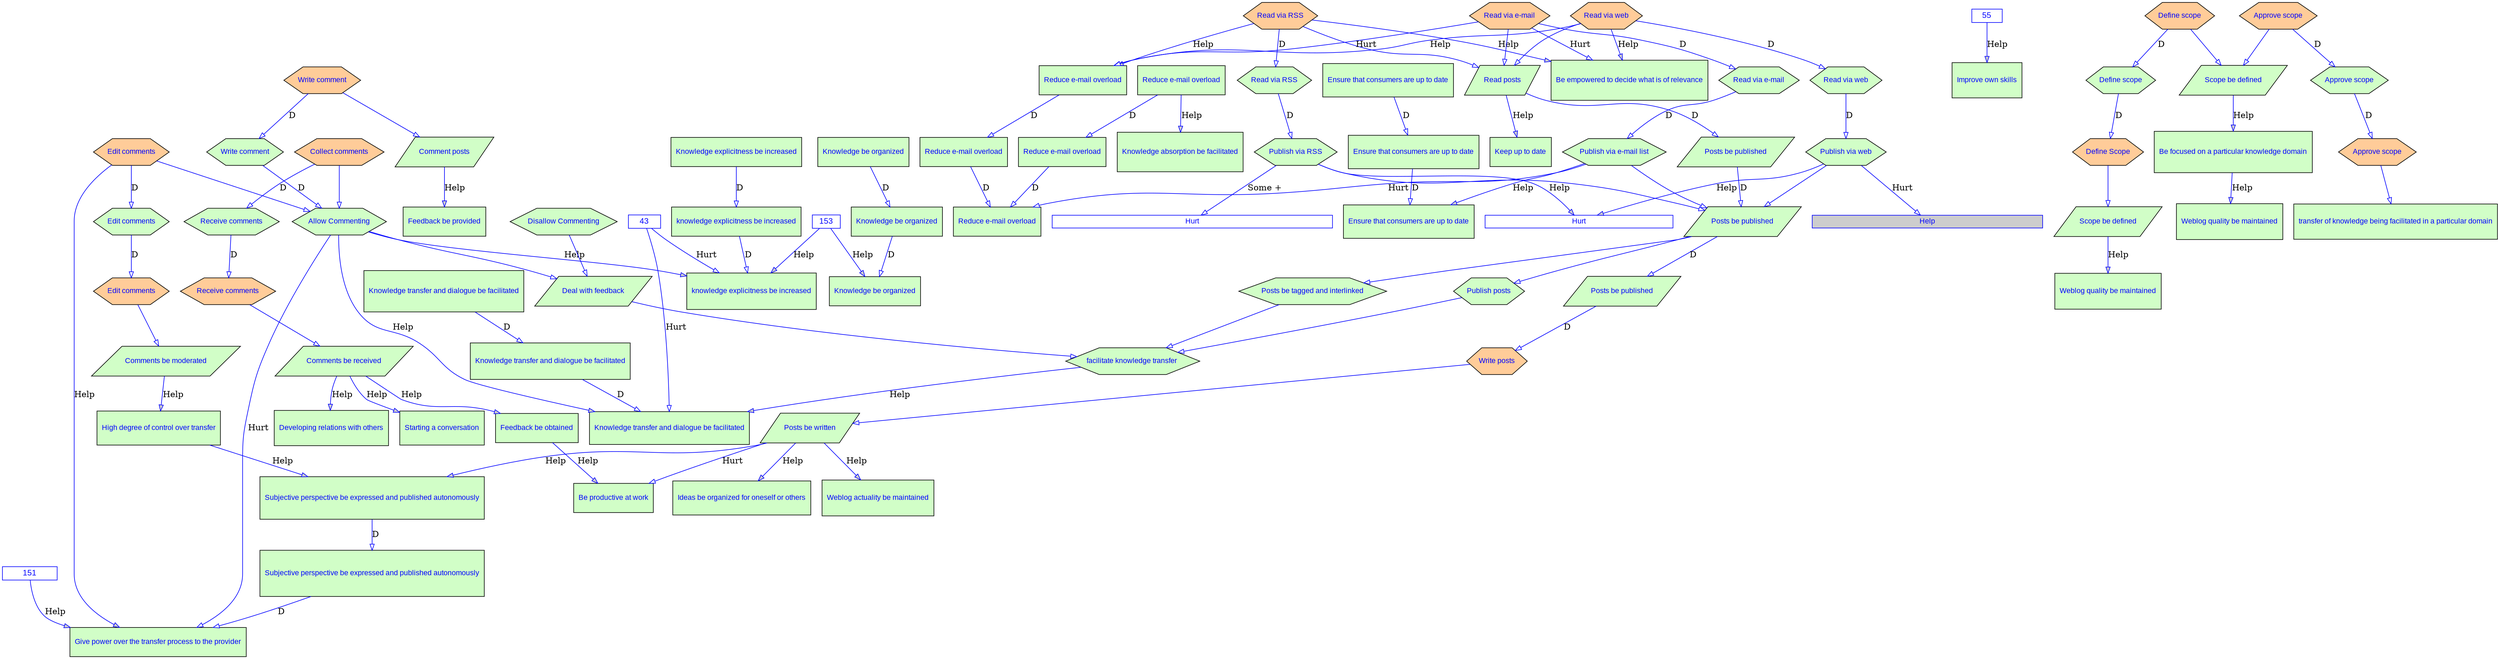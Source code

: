  digraph  RootGraph {
  node [color="#000000", fontcolor="#0000FF", fontname=Arial, fontsize="12", style=filled];
  edge [color="#0000FF"];
  subgraph Connector {
      node [height="0", color="#0000FF", fontname=Arial, style=filled, shape=box];
      "153" [width="0.645556491794959", pos="1790.43307086614,1225.14195725534", fillcolor="#FFFFFF", fontsize="13"];
      "55" [width="0.693453933788921", pos="2443.00899887514,1187.53228346457", fillcolor="#FFFFFF", fontsize="13"];
      "151" [width="1.24934370950292", pos="1847.83464566929,1228.3309336333", fillcolor="#FFFFFF", fontsize="13"];
      "Hurt" [width="4.28837167324805", pos="1771.34983127109,1195.02384701912", fillcolor="#FFFFFF", fontcolor="#0000FF", fontsize="12", label=Hurt];
      "43" [width="0.734774872621662", pos="1674.03543307087,1150.73250843645", fillcolor="#FFFFFF", fontsize="13"];
      "Help" [width="5.26791396341253", pos="1755.05061867267,1226.55928008999", fillcolor="#CDCDCD", fontcolor="#0000FF", fontsize="12", label=Help];
      "Hurt1" [width="6.40688785569918", pos="1833.00337457818,1225.496287964", fillcolor="#FFFFFF", fontcolor="#0000FF", fontsize="12", label=Hurt];
  }
  "Read posts" [width="1.10236220472441", height="0.678376741368871", pos="1184.88188976378,1262.75677078827", fillcolor="#D1FEC7", label="Read posts", shape=parallelogram];
  "Posts be published" [width="1.10236220472441", height="0.678376741368871", pos="1421.57480314961,1139.1459721381", fillcolor="#D1FEC7", label="Posts be published", shape=parallelogram];
  "Keep up to date" [width="1.10236220472441", height="0.662674087685118", pos="1092.55343082115,1379.62679584058", fillcolor="#D1FEC7", label="Keep up to date", shape=box];
  "Posts be written" [width="1.10236220472441", height="0.678376741368871", pos="2441.03487064117,1236.84001038332", fillcolor="#D1FEC7", label="Posts be written", shape=parallelogram];
  "Be productive at work" [width="1.10236220472441", height="0.662674087685117", pos="2587.62654668167,1362.61892182483", fillcolor="#D1FEC7", label="Be productive at work", shape=box];
  "Comment posts" [width="1.10236220472441", height="0.678376741368871", pos="890.888638920135,1263.56666955092", fillcolor="#D1FEC7", label="Comment posts", shape=parallelogram];
  "Feedback be provided" [width="1.10236220472441", height="0.662674087685118", pos="889.268841394826,1382.8663908912", fillcolor="#D1FEC7", label="Feedback be provided", shape=box];
  "Write posts" [width="0.947694038245222", height="0.606524184476942", pos="2444.98312710911,1140.81124859393", fillcolor="#FFCC99", label="Write posts", sides="6", shape=polygon];
  "Posts be published1" [width="1.10236220472441", height="0.678376741368871", pos="2221.65354330709,1019.38219261054", fillcolor="#D1FEC7", label="Posts be published", shape=parallelogram];
  "Posts be published2" [width="1.10236220472441", height="0.678376741368871", pos="1845.35433070866,1113.63416111448", fillcolor="#D1FEC7", label="Posts be published", shape=parallelogram];
  "Comments be moderated" [width="1.10236220472441", height="0.678376741368871", pos="2539.03262092239,1172.8580081336", fillcolor="#D1FEC7", label="Comments be moderated", shape=parallelogram];
  "High degree of control over transfer" [width="1.29974592384587", height="0.781329349478503", pos="2600.80660128995,1257.65541563634", fillcolor="#D1FEC7", label="High degree of control over transfer", shape=box];
  "Edit comments" [width="0.947694038245222", height="0.606524184476942", pos="2530.22497187852,1084.42204724409", fillcolor="#FFCC99", label="Edit comments", sides="6", shape=polygon];
  "Edit comments1" [width="0.947694038245222", height="0.606524184476942", pos="1710.10123734533,1004.03959505062", fillcolor="#FFCC99", label="Edit comments", sides="6", shape=polygon];
  "Edit comments2" [width="0.947694038245222", height="0.606524184476942", pos="2210.61867266592,900.170078740158", fillcolor="#D1FEC7", label="Edit comments", sides="6", shape=polygon];
  "Write comment" [width="0.947694038245222", height="0.606524184476942", pos="931.4848143982,1158.93273340832", fillcolor="#FFCC99", label="Write comment", sides="6", shape=polygon];
  "Write comment1" [width="0.947694038245222", height="0.606524184476942", pos="1404.66816647919,1063.56715410574", fillcolor="#D1FEC7", label="Write comment", sides="6", shape=polygon];
  "Allow Commenting" [width="0.947694038245222", height="0.606524184476942", pos="1615.14060742407,1112.46479190101", fillcolor="#D1FEC7", label="Allow Commenting", sides="6", shape=polygon];
  "Receive comments" [width="0.947694038245222", height="0.606524184476942", pos="2678.13273340832,1081.28368953881", fillcolor="#FFCC99", label="Receive comments", sides="6", shape=polygon];
  "Comments be received" [width="1.10236220472441", height="0.678376741368871", pos="2687.24409448819,1172.45305875227", fillcolor="#D1FEC7", label="Comments be received", shape=parallelogram];
  "Starting a conversation" [width="1.29974592384587", height="0.781329349478503", pos="2698.39940218983,1259.98387457898", fillcolor="#D1FEC7", label="Starting a conversation", shape=box];
  "Developing relations with others" [width="1.33858267716538", height="0.80467567790337", pos="2801.03487064117,1252.72535477573", fillcolor="#D1FEC7", label="Developing relations with others", shape=box];
  "Feedback be obtained" [width="1.10236220472441", height="0.662674087685117", pos="2840.31496062992,1191.7302829047", fillcolor="#D1FEC7", label="Feedback be obtained", shape=box];
  "Ideas be organized for oneself or others" [width="1.29974592384587", height="0.781329349478503", pos="2667.62324920896,1419.53393082195", fillcolor="#D1FEC7", label="Ideas be organized for oneself or others", shape=box];
  "Weblog actuality be maintained" [width="1.36107986501687", height="0.818199638876521", pos="2466.95163104612,1381.58117125152", fillcolor="#D1FEC7", label="Weblog actuality be maintained", shape=box];
  "Receive comments1" [width="0.947694038245222", height="0.606524184476942", pos="2208.99887514061,835.378177727784", fillcolor="#D1FEC7", label="Receive comments", sides="6", shape=polygon];
  "Collect comments" [width="0.947694038245222", height="0.606524184476942", pos="1623.64454443195,1021.75613048369", fillcolor="#FFCC99", label="Collect comments", sides="6", shape=polygon];
  "Read via RSS" [width="0.947694038245222", height="0.606524184476942", pos="1134.76940382452,1156.26816647919", fillcolor="#FFCC99", label="Read via RSS", sides="6", shape=polygon];
  "Be empowered to decide what is of relevance" [width="1.5255905511811", height="0.917093603492795", pos="990.354330708661,1379.47206263913", fillcolor="#D1FEC7", label="Be empowered to decide what is of relevance", shape=box];
  "Read via web" [width="0.947694038245222", height="0.606524184476942", pos="1236.81664791901,1157.31293588301", fillcolor="#FFCC99", label="Read via web", sides="6", shape=polygon];
  "Read via e-mail" [width="0.947694038245222", height="0.606524184476942", pos="1053.77952755906,1157.31293588301", fillcolor="#FFCC99", label="Read via e-mail", sides="6", shape=polygon];
  "Posts be tagged and interlinked" [width="1.0728346456693", height="0.606524184476942", pos="1775.55118110236,1185.45691788526", fillcolor="#D1FEC7", label="Posts be tagged and interlinked", sides="6", shape=polygon];
  "knowledge explicitness be increased" [width="1.3976377952756", height="0.84017607545792", pos="1641.25984251969,1297.33295288971", fillcolor="#D1FEC7", label="knowledge explicitness be increased", shape=box];
  "Subjective perspective be expressed and published autonomously" [width="1.61979752530933", height="0.973725190067924", pos="2560.89988751406,1440.22846004829", fillcolor="#D1FEC7", label="Subjective perspective be expressed and published autonomously", shape=box];
  "Improve own skills" [width="1.33858267716538", height="0.80467567790337", pos="2726.52418447694,1343.43401619305", fillcolor="#D1FEC7", label="Improve own skills", shape=box];
  "Scope be defined" [width="1.10236220472441", height="0.678376741368871", pos="2012.59842519685,1186.62628709873", fillcolor="#D1FEC7", label="Scope be defined", shape=parallelogram];
  "Be focused on a particular knowledge domain" [width="1.56007389836162", height="0.937822925067181", pos="1995.06029813629,1273.91910561738", fillcolor="#D1FEC7", label="Be focused on a particular knowledge domain", shape=box];
  "Define scope" [width="1.11923509561305", height="0.606524184476942", pos="2053.59955005624,1122.58852643419", fillcolor="#FFCC99", label="Define scope", sides="6", shape=polygon];
  "Approve scope" [width="1.11923509561305", height="0.606524184476942", pos="1962.89088863892,1120.96872890889", fillcolor="#FFCC99", label="Approve scope", sides="6", shape=polygon];
  "Approve scope1" [width="1.11923509561305", height="0.606524184476942", pos="1991.23734533183,1587.26794150731", fillcolor="#D1FEC7", label="Approve scope", sides="6", shape=polygon];
  "Define scope1" [width="0.947694038245222", height="0.606524184476942", pos="2214.3644544432,1180.8", fillcolor="#D1FEC7", label="Define scope", sides="6", shape=polygon];
  "Define Scope" [width="0.947694038245222", height="0.606524184476942", pos="2356.90663667042,1142.73475815523", fillcolor="#FFCC99", label="Define Scope", sides="6", shape=polygon];
  "Scope be defined1" [width="1.10236220472441", height="0.678376741368871", pos="2359.23509561305,1236.84001038332", fillcolor="#D1FEC7", label="Scope be defined", shape=parallelogram];
  "Weblog quality be maintained" [width="1.36107986501687", height="0.818199638876521", pos="2381.91226096738,1331.97487203892", fillcolor="#D1FEC7", label="Weblog quality be maintained", shape=box];
  "Approve scope2" [width="1.11923509561305", height="0.606524184476942", pos="1983.23959505062,1813.3309336333", fillcolor="#FFCC99", label="Approve scope", sides="6", shape=polygon];
  "Knowledge transfer and dialogue be facilitated" [width="1.23855158865034", height="0.74454298282569", pos="1778.68234538039,1424.28386234235", fillcolor="#D1FEC7", label="Knowledge transfer and dialogue be facilitated", shape=box];
  "Knowledge be organized" [width="1.10236220472441", height="0.662674087685118", pos="1877.24409448819,1403.62004668422", fillcolor="#D1FEC7", label="Knowledge be organized", shape=box];
  "Knowledge be organized1" [width="1.10236220472441", height="0.662674087685118", pos="1893.54330708661,1590.20047413079", fillcolor="#D1FEC7", label="Knowledge be organized", shape=box];
  "Knowledge be organized2" [width="1.10236220472441", height="0.662674087685118", pos="1873.29583802025,1759.46931552562", fillcolor="#D1FEC7", label="Knowledge be organized", shape=box];
  "Knowledge explicitness be increased" [width="1.10236220472441", height="0.662674087685118", pos="1598.03149606299,1860.80789820278", fillcolor="#D1FEC7", label="Knowledge explicitness be increased", shape=box];
  "knowledge explicitness be increased1" [width="1.10236220472441", height="0.662674087685118", pos="1556.22047244095,1597.08461361336", fillcolor="#D1FEC7", label="knowledge explicitness be increased", shape=box];
  "transfer of knowledge being facilitated in a particular domain" [width="1.84195725534309", height="0.799358245734348", pos="1975.2418447694,1896.4034435281", fillcolor="#D1FEC7", label="transfer of knowledge being facilitated in a particular domain", shape=box];
  "Knowledge transfer and dialogue be facilitated1" [width="1.37514060742408", height="0.826652114484753", pos="1781.06861642295,1583.1453028931", fillcolor="#D1FEC7", label="Knowledge transfer and dialogue be facilitated", shape=box];
  "Knowledge transfer and dialogue be facilitated2" [width="1.56007389836162", height="0.937822925067181", pos="1790.25714852999,1818.17107412132", fillcolor="#D1FEC7", label="Knowledge transfer and dialogue be facilitated", shape=box];
  "Give power over the transfer process to the provider" [width="1.59730033745782", height="0.662674087685118", pos="1814.98312710911,1347.63579471572", fillcolor="#D1FEC7", label="Give power over the transfer process to the provider", shape=box];
  "Publish posts" [width="1.0728346456693", height="0.606524184476942", pos="1890.35433070866,1191.83487064117", fillcolor="#D1FEC7", label="Publish posts", sides="6", shape=polygon];
  "Subjective perspective be expressed and published autonomously1" [width="1.76040494938132", height="1.05824994615021", pos="2178.83014623172,1394.98199492677", fillcolor="#D1FEC7", label="Subjective perspective be expressed and published autonomously", shape=box];
  "Publish via e-mail list" [width="0.947694038245222", height="0.606524184476942", pos="1824.19572553431,1028.1340832396", fillcolor="#D1FEC7", label="Publish via e-mail list", sides="6", shape=polygon];
  "Publish via RSS" [width="0.947694038245222", height="0.606524184476942", pos="1903.05961754781,1026.71676040495", fillcolor="#D1FEC7", label="Publish via RSS", sides="6", shape=polygon];
  "Publish via web" [width="0.947694038245222", height="0.606524184476942", pos="1980.10123734533,1026.00809898763", fillcolor="#D1FEC7", label="Publish via web", sides="6", shape=polygon];
  "Reduce e-mail overload" [width="1.10236220472441", height="0.662674087685118", pos="1717.79527559055,1760.07673959761", fillcolor="#D1FEC7", label="Reduce e-mail overload", shape=box];
  "Reduce e-mail overload1" [width="1.10236220472441", height="0.662674087685118", pos="1670.31496062992,1584.32870810155", fillcolor="#D1FEC7", label="Reduce e-mail overload", shape=box];
  "Reduce e-mail overload2" [width="1.10236220472441", height="0.662674087685118", pos="1718.50393700787,1363.93500731414", fillcolor="#D1FEC7", label="Reduce e-mail overload", shape=box];
  "Knowledge absorption be facilitated" [width="1.49606299212599", height="0.899343404715517", pos="1696.53543307087,1896.15589012881", fillcolor="#D1FEC7", label="Knowledge absorption be facilitated", shape=box];
  "Reduce e-mail overload3" [width="1.10236220472441", height="0.662674087685118", pos="1197.63779527559,1376.69091282596", fillcolor="#D1FEC7", label="Reduce e-mail overload", shape=box];
  "Reduce e-mail overload4" [width="1.10236220472441", height="0.662674087685118", pos="1403.14960629921,1360.39170022753", fillcolor="#D1FEC7", label="Reduce e-mail overload", shape=box];
  "Weblog quality be maintained1" [width="1.36107986501687", height="0.818199638876521", pos="1965.21934758155,1373.07723424365", fillcolor="#D1FEC7", label="Weblog quality be maintained", shape=box];
  "Deal with feedback" [width="1.10236220472441", height="0.678376741368871", pos="1653.30708661417,1191.58691701999", fillcolor="#D1FEC7", label="Deal with feedback", shape=parallelogram];
  "Disallow Commenting" [width="1.0728346456693", height="0.606524184476942", pos="1694.76377952756,1112.46479190101", fillcolor="#D1FEC7", label="Disallow Commenting", sides="6", shape=polygon];
  "facilitate knowledge transfer " [width="1.0728346456693", height="0.606524184476942", pos="1805.31496062992,1264.82699662542", fillcolor="#D1FEC7", label="facilitate knowledge transfer ", sides="6", shape=polygon];
  "Ensure that consumers are up to date" [width="1.27952755905512", height="0.769175280348799", pos="1685.90551181102,1430.83991639177", fillcolor="#D1FEC7", label="Ensure that consumers are up to date", shape=box];
  "Read via e-mail1" [width="0.947694038245222", height="0.606524184476942", pos="1379.15635545557,876.480539932508", fillcolor="#D1FEC7", label="Read via e-mail", sides="6", shape=polygon];
  "Read via RSS1" [width="0.947694038245222", height="0.606524184476942", pos="1434.43194600675,989.866366704162", fillcolor="#D1FEC7", label="Read via RSS", sides="6", shape=polygon];
  "Read via web1" [width="0.947694038245222", height="0.606524184476942", pos="1393.32958380202,937.425421822272", fillcolor="#D1FEC7", label="Read via web", sides="6", shape=polygon];
  "Ensure that consumers are up to date1" [width="1.27952755905512", height="0.769175280348799", pos="1623.54330708661,1511.62731796657", fillcolor="#D1FEC7", label="Ensure that consumers are up to date", shape=box];
  "Ensure that consumers are up to date2" [width="1.27952755905512", height="0.769175280348799", pos="1651.1811023622,1802.88716048626", fillcolor="#D1FEC7", label="Ensure that consumers are up to date", shape=box];
  "Read posts"->"Posts be published" [fillcolor="#FFFFFF", label=D];
  "Read posts"->"Keep up to date" [fillcolor="#CDCDCD", label=Help];
  "Posts be written"->"Be productive at work" [fillcolor="#FFFFFF", label=Hurt];
  "Comment posts"->"Feedback be provided" [fillcolor="#CDCDCD", label=Help];
  "Write posts"->"Posts be written" [fillcolor="#FFFFFF"];
  "Posts be published1"->"Write posts" [fillcolor="#FFFFFF", label=D];
  "Posts be published2"->"Posts be published1" [fillcolor="#FFFFFF", label=D];
  "Posts be published"->"Posts be published2" [fillcolor="#FFFFFF", label=D];
  "Comments be moderated"->"High degree of control over transfer" [fillcolor="#CDCDCD", label=Help];
  "Edit comments"->"Comments be moderated" [fillcolor="#FFFFFF"];
  "Edit comments1"->"Edit comments2" [fillcolor="#FFFFFF", label=D];
  "Edit comments2"->"Edit comments" [fillcolor="#FFFFFF", label=D];
  "Write comment"->"Write comment1" [fillcolor="#FFFFFF", label=D];
  "Write comment1"->"Allow Commenting" [fillcolor="#FFFFFF", label=D];
  "Receive comments"->"Comments be received" [fillcolor="#FFFFFF"];
  "Comments be received"->"Starting a conversation" [fillcolor="#CDCDCD", label=Help];
  "Comments be received"->"Developing relations with others" [fillcolor="#CDCDCD", label=Help];
  "Comments be received"->"Feedback be obtained" [fillcolor="#CDCDCD", label=Help];
  "Posts be written"->"Ideas be organized for oneself or others" [fillcolor="#CDCDCD", label=Help];
  "Posts be written"->"Weblog actuality be maintained" [fillcolor="#CDCDCD", label=Help];
  "Receive comments1"->"Receive comments" [fillcolor="#FFFFFF", label=D];
  "Collect comments"->"Receive comments1" [fillcolor="#FFFFFF", label=D];
  "Read via RSS"->"Be empowered to decide what is of relevance" [fillcolor="#CDCDCD", label=Help];
  "Read via web"->"Be empowered to decide what is of relevance" [fillcolor="#CDCDCD", label=Help];
  "Read via e-mail"->"Be empowered to decide what is of relevance" [fillcolor="#FFFFFF", label=Hurt];
  "Posts be published2"->"Posts be tagged and interlinked" [fillcolor="#FFFFFF"];
  "Edit comments1"->"Allow Commenting" [fillcolor="#FFFFFF"];
  "Collect comments"->"Allow Commenting" [fillcolor="#FFFFFF"];
  "153"->"knowledge explicitness be increased" [fillcolor="#CDCDCD", label=Help];
  "Posts be written"->"Subjective perspective be expressed and published autonomously" [fillcolor="#CDCDCD", label=Help];
  "55"->"Improve own skills" [fillcolor="#CDCDCD", label=Help];
  "Scope be defined"->"Be focused on a particular knowledge domain" [fillcolor="#CDCDCD", label=Help];
  "Define scope"->"Scope be defined" [fillcolor="#FFFFFF"];
  "Approve scope"->"Scope be defined" [fillcolor="#FFFFFF"];
  "Approve scope"->"Approve scope1" [fillcolor="#FFFFFF", label=D];
  "Define scope"->"Define scope1" [fillcolor="#FFFFFF", label=D];
  "Define scope1"->"Define Scope" [fillcolor="#FFFFFF", label=D];
  "Define Scope"->"Scope be defined1" [fillcolor="#FFFFFF"];
  "Scope be defined1"->"Weblog quality be maintained" [fillcolor="#CDCDCD", label=Help];
  "Approve scope1"->"Approve scope2" [fillcolor="#FFFFFF", label=D];
  "Allow Commenting"->"Knowledge transfer and dialogue be facilitated" [fillcolor="#CDCDCD", label=Help];
  "153"->"Knowledge be organized" [fillcolor="#CDCDCD", label=Help];
  "Knowledge be organized1"->"Knowledge be organized" [fillcolor="#FFFFFF", label=D];
  "Knowledge be organized2"->"Knowledge be organized1" [fillcolor="#FFFFFF", label=D];
  "Knowledge explicitness be increased"->"knowledge explicitness be increased1" [fillcolor="#FFFFFF", label=D];
  "knowledge explicitness be increased1"->"knowledge explicitness be increased" [fillcolor="#FFFFFF", label=D];
  "Approve scope2"->"transfer of knowledge being facilitated in a particular domain" [fillcolor="#FFFFFF"];
  "Knowledge transfer and dialogue be facilitated1"->"Knowledge transfer and dialogue be facilitated" [fillcolor="#FFFFFF", label=D];
  "Knowledge transfer and dialogue be facilitated2"->"Knowledge transfer and dialogue be facilitated1" [fillcolor="#FFFFFF", label=D];
  "151"->"Give power over the transfer process to the provider" [fillcolor="#CDCDCD", label=Help];
  "Edit comments1"->"Give power over the transfer process to the provider" [fillcolor="#CDCDCD", label=Help];
  "Posts be published2"->"Publish posts" [fillcolor="#FFFFFF"];
  "Subjective perspective be expressed and published autonomously"->"Subjective perspective be expressed and published autonomously1" [fillcolor="#FFFFFF", label=D];
  "Subjective perspective be expressed and published autonomously1"->"Give power over the transfer process to the provider" [fillcolor="#FFFFFF", label=D];
  "Allow Commenting"->"knowledge explicitness be increased" [fillcolor="#CDCDCD", label=Help];
  "Read via RSS"->"Read posts" [fillcolor="#FFFFFF"];
  "Read via web"->"Read posts" [fillcolor="#FFFFFF"];
  "Read via e-mail"->"Read posts" [fillcolor="#FFFFFF"];
  "Write comment"->"Comment posts" [fillcolor="#FFFFFF"];
  "Publish via e-mail list"->"Posts be published2" [fillcolor="#FFFFFF"];
  "Publish via RSS"->"Posts be published2" [fillcolor="#FFFFFF"];
  "Publish via web"->"Posts be published2" [fillcolor="#FFFFFF"];
  "Reduce e-mail overload"->"Reduce e-mail overload1" [fillcolor="#FFFFFF", label=D];
  "Reduce e-mail overload1"->"Reduce e-mail overload2" [fillcolor="#FFFFFF", label=D];
  "Publish via e-mail list"->"Reduce e-mail overload2" [fillcolor="#FFFFFF", label=Hurt];
  "Publish via RSS"->"Hurt" [fillcolor="#CDCDCD", label=Help];
  "Publish via web"->"Hurt" [fillcolor="#CDCDCD", label=Help];
  "Reduce e-mail overload"->"Knowledge absorption be facilitated" [fillcolor="#CDCDCD", label=Help];
  "Reduce e-mail overload3"->"Reduce e-mail overload4" [fillcolor="#FFFFFF", label=D];
  "Reduce e-mail overload4"->"Reduce e-mail overload2" [fillcolor="#FFFFFF", label=D];
  "Be focused on a particular knowledge domain"->"Weblog quality be maintained1" [fillcolor="#CDCDCD", label=Help];
  "Feedback be obtained"->"Be productive at work" [fillcolor="#CDCDCD", label=Help];
  "Read via e-mail"->"Reduce e-mail overload3" [fillcolor="#FFFFFF", label=Hurt];
  "Read via RSS"->"Reduce e-mail overload3" [fillcolor="#CDCDCD", label=Help];
  "Read via web"->"Reduce e-mail overload3" [fillcolor="#CDCDCD", label=Help];
  "Allow Commenting"->"Deal with feedback" [fillcolor="#FFFFFF"];
  "Disallow Commenting"->"Deal with feedback" [fillcolor="#FFFFFF"];
  "Publish posts"->"facilitate knowledge transfer " [fillcolor="#FFFFFF"];
  "Deal with feedback"->"facilitate knowledge transfer " [fillcolor="#FFFFFF"];
  "Posts be tagged and interlinked"->"facilitate knowledge transfer " [fillcolor="#FFFFFF"];
  "facilitate knowledge transfer "->"Knowledge transfer and dialogue be facilitated" [fillcolor="#CDCDCD", label=Help];
  "43"->"Knowledge transfer and dialogue be facilitated" [fillcolor="#FFFFFF", label=Hurt];
  "43"->"knowledge explicitness be increased" [fillcolor="#FFFFFF", label=Hurt];
  "Allow Commenting"->"Give power over the transfer process to the provider" [fillcolor="#FFFFFF", label=Hurt];
  "Publish via e-mail list"->"Ensure that consumers are up to date" [fillcolor="#CDCDCD", label=Help];
  "Publish via web"->"Help" [fillcolor="#FFFFFF", label=Hurt];
  "Publish via RSS"->"Hurt1" [fillcolor="#FFFFFF", label="Some +"];
  "Read via e-mail"->"Read via e-mail1" [fillcolor="#FFFFFF", label=D];
  "Read via e-mail1"->"Publish via e-mail list" [fillcolor="#FFFFFF", label=D];
  "Read via RSS"->"Read via RSS1" [fillcolor="#FFFFFF", label=D];
  "Read via web"->"Read via web1" [fillcolor="#FFFFFF", label=D];
  "Read via web1"->"Publish via web" [fillcolor="#FFFFFF", label=D];
  "Read via RSS1"->"Publish via RSS" [fillcolor="#FFFFFF", label=D];
  "Ensure that consumers are up to date1"->"Ensure that consumers are up to date" [fillcolor="#FFFFFF", label=D];
  "Ensure that consumers are up to date2"->"Ensure that consumers are up to date1" [fillcolor="#FFFFFF", label=D];
  "High degree of control over transfer"->"Subjective perspective be expressed and published autonomously" [fillcolor="#CDCDCD", label=Help];
}

